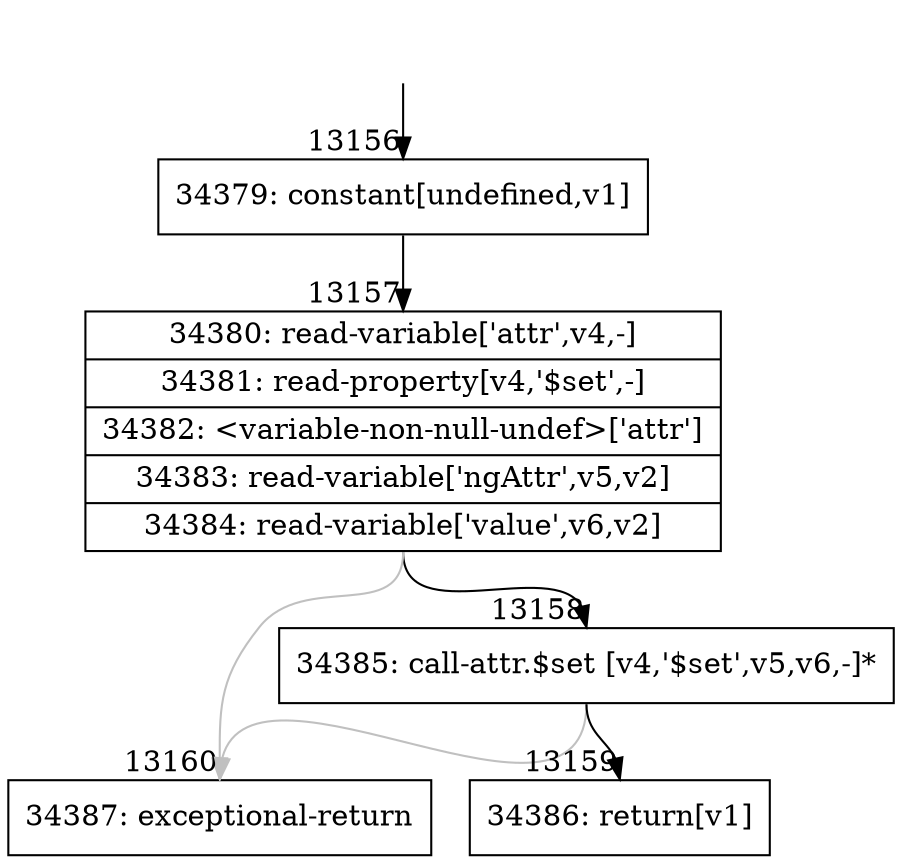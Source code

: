 digraph {
rankdir="TD"
BB_entry1017[shape=none,label=""];
BB_entry1017 -> BB13156 [tailport=s, headport=n, headlabel="    13156"]
BB13156 [shape=record label="{34379: constant[undefined,v1]}" ] 
BB13156 -> BB13157 [tailport=s, headport=n, headlabel="      13157"]
BB13157 [shape=record label="{34380: read-variable['attr',v4,-]|34381: read-property[v4,'$set',-]|34382: \<variable-non-null-undef\>['attr']|34383: read-variable['ngAttr',v5,v2]|34384: read-variable['value',v6,v2]}" ] 
BB13157 -> BB13158 [tailport=s, headport=n, headlabel="      13158"]
BB13157 -> BB13160 [tailport=s, headport=n, color=gray, headlabel="      13160"]
BB13158 [shape=record label="{34385: call-attr.$set [v4,'$set',v5,v6,-]*}" ] 
BB13158 -> BB13159 [tailport=s, headport=n, headlabel="      13159"]
BB13158 -> BB13160 [tailport=s, headport=n, color=gray]
BB13159 [shape=record label="{34386: return[v1]}" ] 
BB13160 [shape=record label="{34387: exceptional-return}" ] 
//#$~ 19813
}
